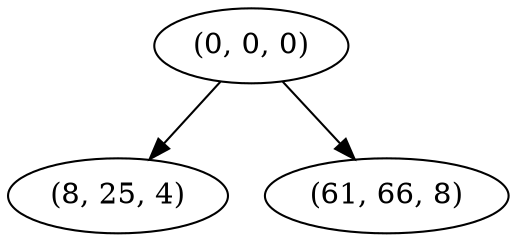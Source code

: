 digraph tree {
    "(0, 0, 0)";
    "(8, 25, 4)";
    "(61, 66, 8)";
    "(0, 0, 0)" -> "(8, 25, 4)";
    "(0, 0, 0)" -> "(61, 66, 8)";
}
